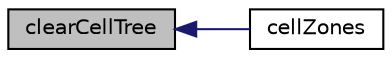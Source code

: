 digraph "clearCellTree"
{
  bgcolor="transparent";
  edge [fontname="Helvetica",fontsize="10",labelfontname="Helvetica",labelfontsize="10"];
  node [fontname="Helvetica",fontsize="10",shape=record];
  rankdir="LR";
  Node25714 [label="clearCellTree",height=0.2,width=0.4,color="black", fillcolor="grey75", style="filled", fontcolor="black"];
  Node25714 -> Node25715 [dir="back",color="midnightblue",fontsize="10",style="solid",fontname="Helvetica"];
  Node25715 [label="cellZones",height=0.2,width=0.4,color="black",URL="$a28565.html#a981f3e92ff079e144ef55a4fcb32dfd2",tooltip="Return non-const access to the cellZones. "];
}
